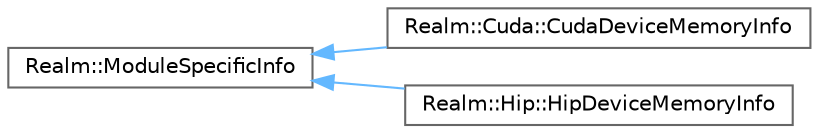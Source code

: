 digraph "Graphical Class Hierarchy"
{
 // LATEX_PDF_SIZE
  bgcolor="transparent";
  edge [fontname=Helvetica,fontsize=10,labelfontname=Helvetica,labelfontsize=10];
  node [fontname=Helvetica,fontsize=10,shape=box,height=0.2,width=0.4];
  rankdir="LR";
  Node0 [id="Node000000",label="Realm::ModuleSpecificInfo",height=0.2,width=0.4,color="grey40", fillcolor="white", style="filled",URL="$classRealm_1_1ModuleSpecificInfo.html",tooltip=" "];
  Node0 -> Node1 [id="edge216_Node000000_Node000001",dir="back",color="steelblue1",style="solid",tooltip=" "];
  Node1 [id="Node000001",label="Realm::Cuda::CudaDeviceMemoryInfo",height=0.2,width=0.4,color="grey40", fillcolor="white", style="filled",URL="$classRealm_1_1Cuda_1_1CudaDeviceMemoryInfo.html",tooltip=" "];
  Node0 -> Node2 [id="edge217_Node000000_Node000002",dir="back",color="steelblue1",style="solid",tooltip=" "];
  Node2 [id="Node000002",label="Realm::Hip::HipDeviceMemoryInfo",height=0.2,width=0.4,color="grey40", fillcolor="white", style="filled",URL="$classRealm_1_1Hip_1_1HipDeviceMemoryInfo.html",tooltip=" "];
}
